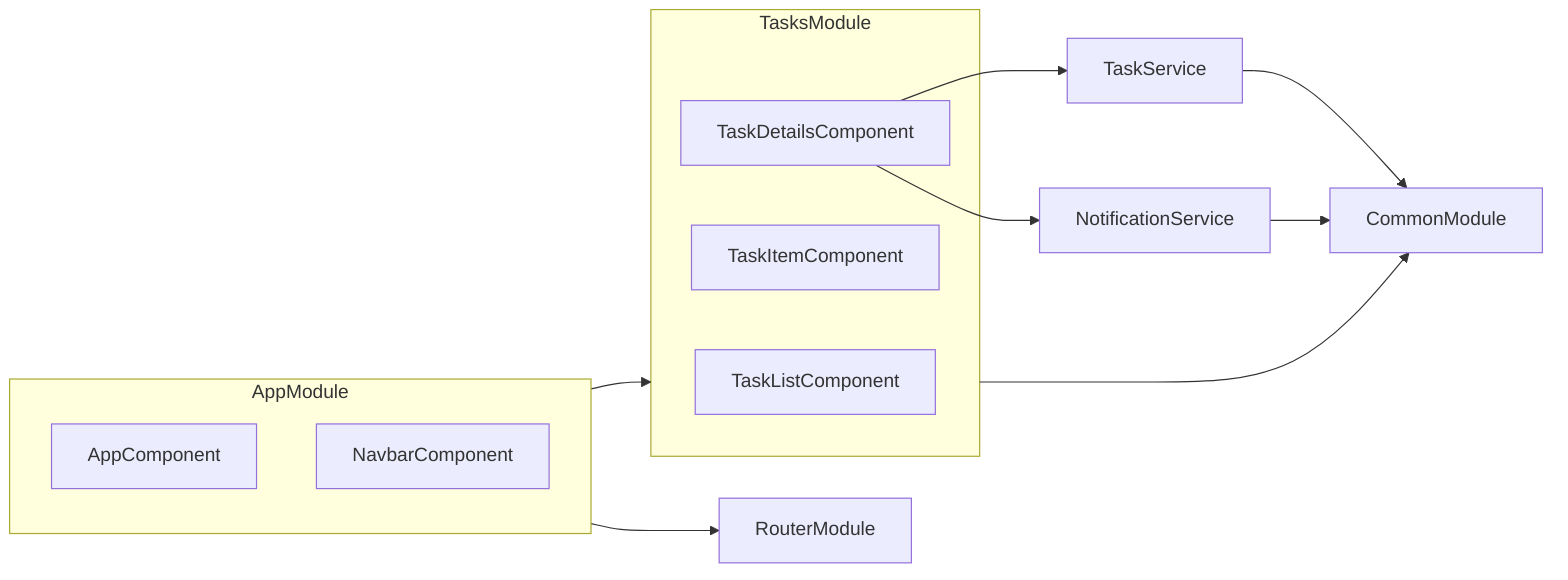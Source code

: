 graph LR
subgraph AppModule
  AppComponent
  NavbarComponent
end

subgraph TasksModule
  TaskListComponent
  TaskItemComponent
  TaskDetailsComponent
end

AppModule --> RouterModule
AppModule --> TasksModule
TasksModule --> CommonModule
TaskDetailsComponent --> TaskService
TaskDetailsComponent --> NotificationService
TaskService --> CommonModule
NotificationService --> CommonModule